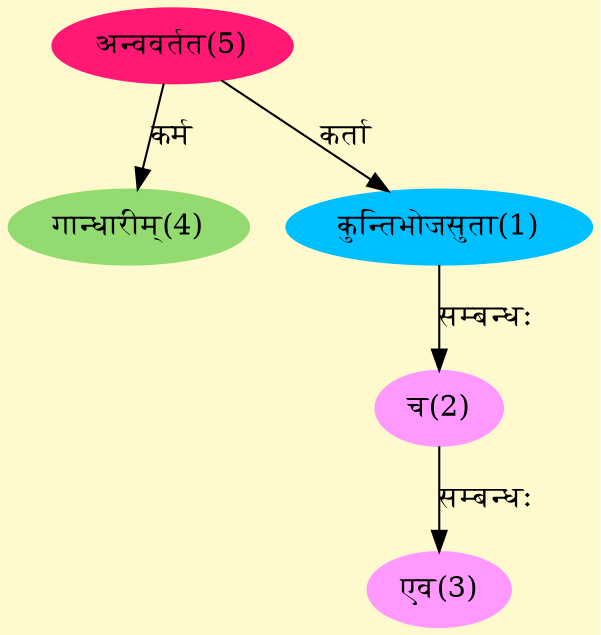 digraph G{
rankdir=BT;
 compound=true;
 bgcolor="lemonchiffon1";
Node1 [style=filled, color="#00BFFF" label = "कुन्तिभोजसुता(1)"]
Node5 [style=filled, color="#FF1975" label = "अन्ववर्तत(5)"]
Node2 [style=filled, color="#FF99FF" label = "च(2)"]
Node3 [style=filled, color="#FF99FF" label = "एव(3)"]
Node4 [style=filled, color="#93DB70" label = "गान्धारीम्(4)"]
/* Start of Relations section */

Node1 -> Node5 [  label="कर्ता"  dir="back" ]
Node2 -> Node1 [  label="सम्बन्धः"  dir="back" ]
Node3 -> Node2 [  label="सम्बन्धः"  dir="back" ]
Node4 -> Node5 [  label="कर्म"  dir="back" ]
}
